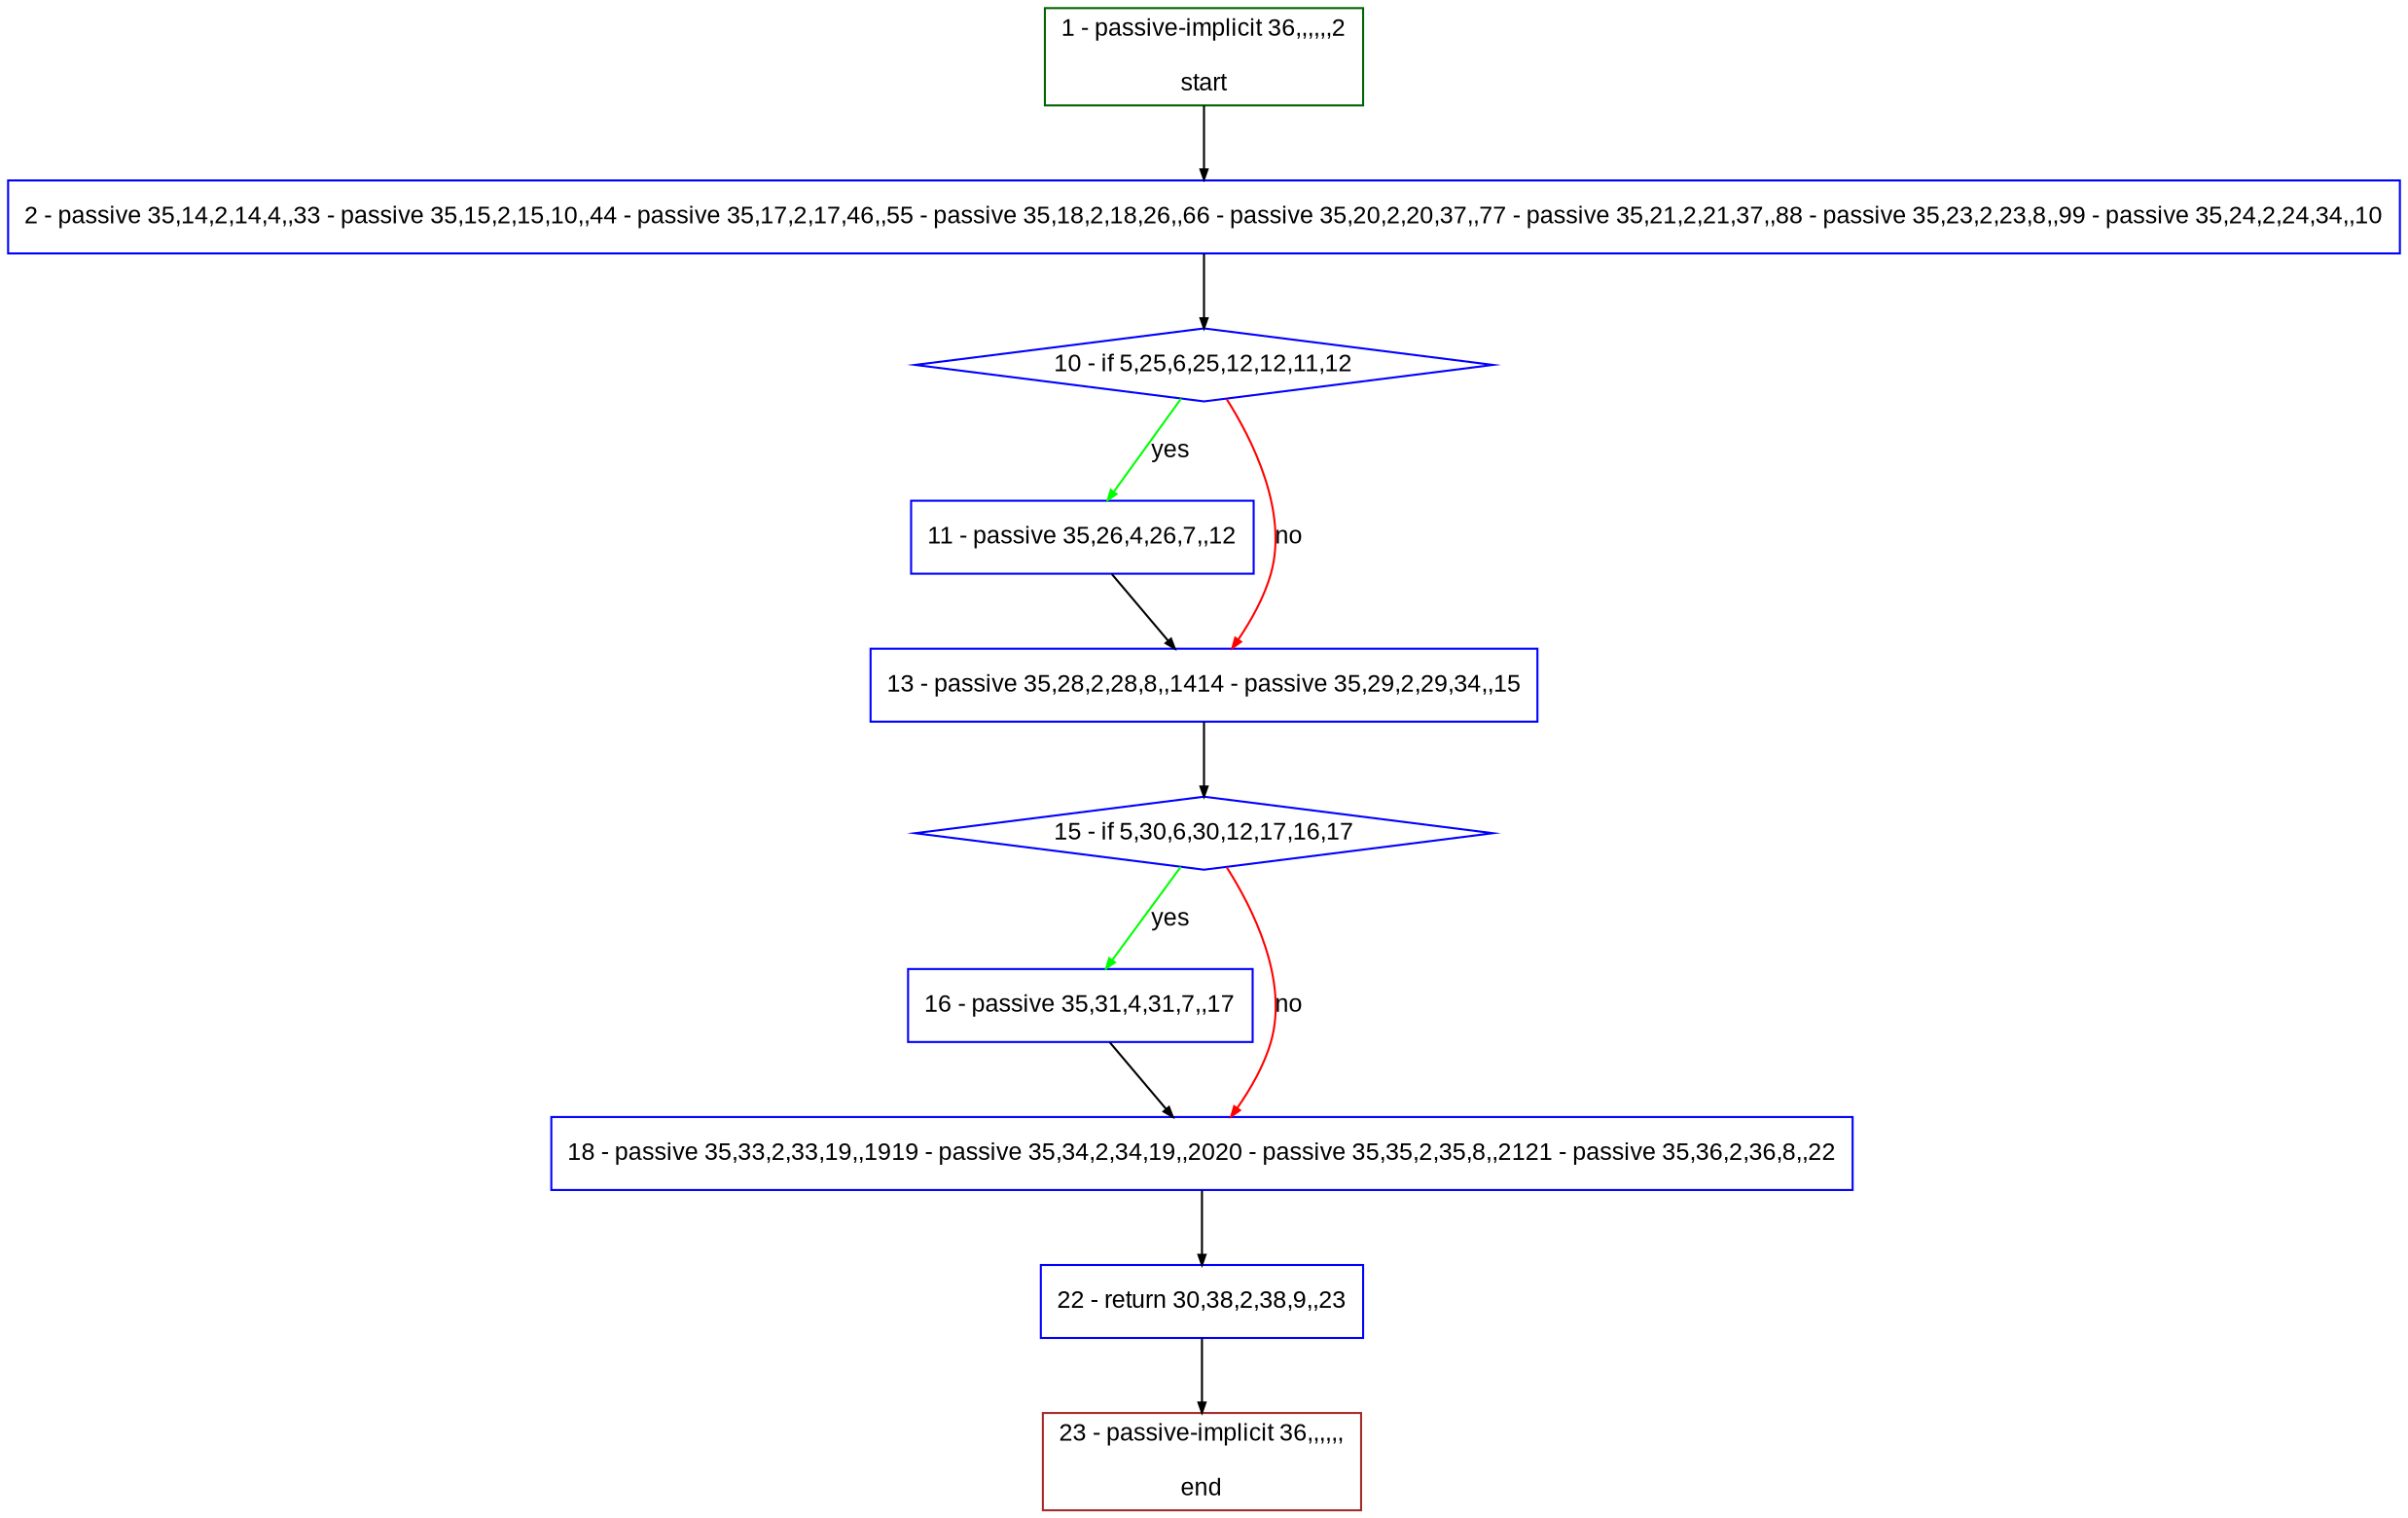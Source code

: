 digraph "" {
  graph [bgcolor="white", fillcolor="#FFFFCC", pack="true", packmode="clust", fontname="Arial", label="", fontsize="12", compound="true", style="rounded,filled"];
  node [node_initialized="no", fillcolor="white", fontname="Arial", label="", color="grey", fontsize="12", fixedsize="false", compound="true", shape="rectangle", style="filled"];
  edge [arrowtail="none", lhead="", fontcolor="black", fontname="Arial", label="", color="black", fontsize="12", arrowhead="normal", arrowsize="0.5", compound="true", ltail="", dir="forward"];
  __N1 [fillcolor="#ffffff", label="2 - passive 35,14,2,14,4,,33 - passive 35,15,2,15,10,,44 - passive 35,17,2,17,46,,55 - passive 35,18,2,18,26,,66 - passive 35,20,2,20,37,,77 - passive 35,21,2,21,37,,88 - passive 35,23,2,23,8,,99 - passive 35,24,2,24,34,,10", color="#0000ff", shape="box", style="filled"];
  __N2 [fillcolor="#ffffff", label="1 - passive-implicit 36,,,,,,2\n\nstart", color="#006400", shape="box", style="filled"];
  __N3 [fillcolor="#ffffff", label="10 - if 5,25,6,25,12,12,11,12", color="#0000ff", shape="diamond", style="filled"];
  __N4 [fillcolor="#ffffff", label="11 - passive 35,26,4,26,7,,12", color="#0000ff", shape="box", style="filled"];
  __N5 [fillcolor="#ffffff", label="13 - passive 35,28,2,28,8,,1414 - passive 35,29,2,29,34,,15", color="#0000ff", shape="box", style="filled"];
  __N6 [fillcolor="#ffffff", label="15 - if 5,30,6,30,12,17,16,17", color="#0000ff", shape="diamond", style="filled"];
  __N7 [fillcolor="#ffffff", label="16 - passive 35,31,4,31,7,,17", color="#0000ff", shape="box", style="filled"];
  __N8 [fillcolor="#ffffff", label="18 - passive 35,33,2,33,19,,1919 - passive 35,34,2,34,19,,2020 - passive 35,35,2,35,8,,2121 - passive 35,36,2,36,8,,22", color="#0000ff", shape="box", style="filled"];
  __N9 [fillcolor="#ffffff", label="22 - return 30,38,2,38,9,,23", color="#0000ff", shape="box", style="filled"];
  __N10 [fillcolor="#ffffff", label="23 - passive-implicit 36,,,,,,\n\nend", color="#a52a2a", shape="box", style="filled"];
  __N2 -> __N1 [arrowtail="none", color="#000000", label="", arrowhead="normal", dir="forward"];
  __N1 -> __N3 [arrowtail="none", color="#000000", label="", arrowhead="normal", dir="forward"];
  __N3 -> __N4 [arrowtail="none", color="#00ff00", label="yes", arrowhead="normal", dir="forward"];
  __N3 -> __N5 [arrowtail="none", color="#ff0000", label="no", arrowhead="normal", dir="forward"];
  __N4 -> __N5 [arrowtail="none", color="#000000", label="", arrowhead="normal", dir="forward"];
  __N5 -> __N6 [arrowtail="none", color="#000000", label="", arrowhead="normal", dir="forward"];
  __N6 -> __N7 [arrowtail="none", color="#00ff00", label="yes", arrowhead="normal", dir="forward"];
  __N6 -> __N8 [arrowtail="none", color="#ff0000", label="no", arrowhead="normal", dir="forward"];
  __N7 -> __N8 [arrowtail="none", color="#000000", label="", arrowhead="normal", dir="forward"];
  __N8 -> __N9 [arrowtail="none", color="#000000", label="", arrowhead="normal", dir="forward"];
  __N9 -> __N10 [arrowtail="none", color="#000000", label="", arrowhead="normal", dir="forward"];
}

